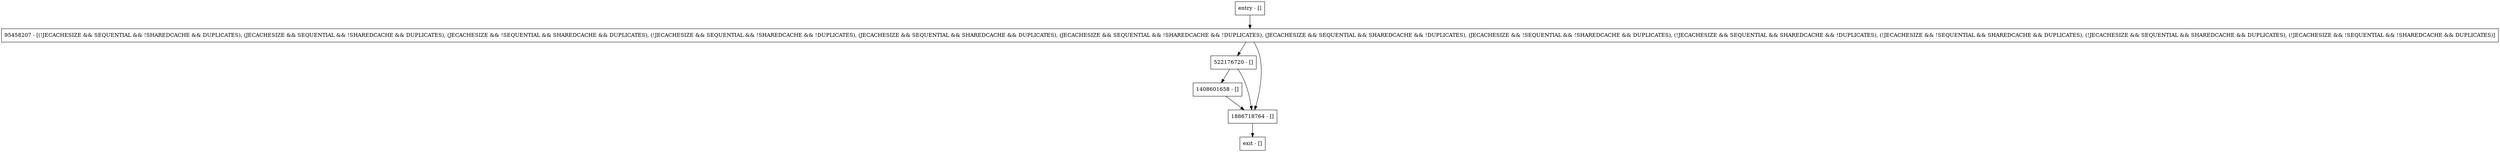 digraph doCriticalEviction {
node [shape=record];
95458207 [label="95458207 - [(!JECACHESIZE && SEQUENTIAL && !SHAREDCACHE && DUPLICATES), (JECACHESIZE && SEQUENTIAL && !SHAREDCACHE && DUPLICATES), (JECACHESIZE && !SEQUENTIAL && SHAREDCACHE && DUPLICATES), (!JECACHESIZE && SEQUENTIAL && !SHAREDCACHE && !DUPLICATES), (JECACHESIZE && SEQUENTIAL && SHAREDCACHE && DUPLICATES), (JECACHESIZE && SEQUENTIAL && !SHAREDCACHE && !DUPLICATES), (JECACHESIZE && SEQUENTIAL && SHAREDCACHE && !DUPLICATES), (JECACHESIZE && !SEQUENTIAL && !SHAREDCACHE && DUPLICATES), (!JECACHESIZE && SEQUENTIAL && SHAREDCACHE && !DUPLICATES), (!JECACHESIZE && !SEQUENTIAL && SHAREDCACHE && DUPLICATES), (!JECACHESIZE && SEQUENTIAL && SHAREDCACHE && DUPLICATES), (!JECACHESIZE && !SEQUENTIAL && !SHAREDCACHE && DUPLICATES)]"];
entry [label="entry - []"];
exit [label="exit - []"];
522176720 [label="522176720 - []"];
1408601658 [label="1408601658 - []"];
1886718764 [label="1886718764 - []"];
entry;
exit;
95458207 -> 522176720;
95458207 -> 1886718764;
entry -> 95458207;
522176720 -> 1408601658;
522176720 -> 1886718764;
1408601658 -> 1886718764;
1886718764 -> exit;
}
